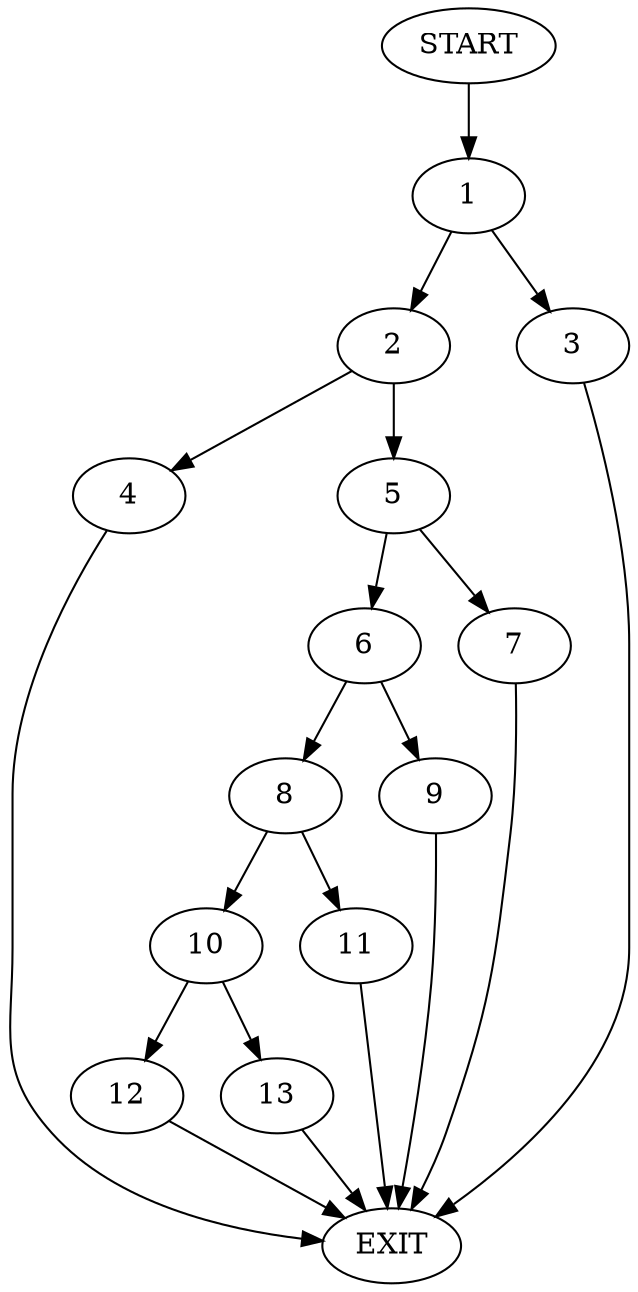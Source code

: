 digraph {
0 [label="START"]
14 [label="EXIT"]
0 -> 1
1 -> 2
1 -> 3
3 -> 14
2 -> 4
2 -> 5
5 -> 6
5 -> 7
4 -> 14
7 -> 14
6 -> 8
6 -> 9
8 -> 10
8 -> 11
9 -> 14
11 -> 14
10 -> 12
10 -> 13
12 -> 14
13 -> 14
}
